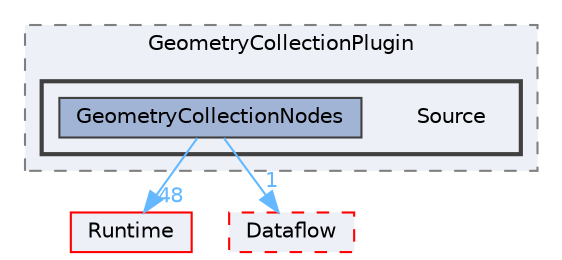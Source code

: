 digraph "Source"
{
 // INTERACTIVE_SVG=YES
 // LATEX_PDF_SIZE
  bgcolor="transparent";
  edge [fontname=Helvetica,fontsize=10,labelfontname=Helvetica,labelfontsize=10];
  node [fontname=Helvetica,fontsize=10,shape=box,height=0.2,width=0.4];
  compound=true
  subgraph clusterdir_f60694730cf1e2e6c99bbe5528f7971c {
    graph [ bgcolor="#edf0f7", pencolor="grey50", label="GeometryCollectionPlugin", fontname=Helvetica,fontsize=10 style="filled,dashed", URL="dir_f60694730cf1e2e6c99bbe5528f7971c.html",tooltip=""]
  subgraph clusterdir_5ce624ae67e5dcc6fb36ae6de788c9ed {
    graph [ bgcolor="#edf0f7", pencolor="grey25", label="", fontname=Helvetica,fontsize=10 style="filled,bold", URL="dir_5ce624ae67e5dcc6fb36ae6de788c9ed.html",tooltip=""]
    dir_5ce624ae67e5dcc6fb36ae6de788c9ed [shape=plaintext, label="Source"];
  dir_c3eaed0d95bfde6b399953d4948f797e [label="GeometryCollectionNodes", fillcolor="#a2b4d6", color="grey25", style="filled", URL="dir_c3eaed0d95bfde6b399953d4948f797e.html",tooltip=""];
  }
  }
  dir_7536b172fbd480bfd146a1b1acd6856b [label="Runtime", fillcolor="#edf0f7", color="red", style="filled", URL="dir_7536b172fbd480bfd146a1b1acd6856b.html",tooltip=""];
  dir_c96fe8a71ddbb55ed789d1d772dd61a4 [label="Dataflow", fillcolor="#edf0f7", color="red", style="filled,dashed", URL="dir_c96fe8a71ddbb55ed789d1d772dd61a4.html",tooltip=""];
  dir_c3eaed0d95bfde6b399953d4948f797e->dir_7536b172fbd480bfd146a1b1acd6856b [headlabel="48", labeldistance=1.5 headhref="dir_000437_000984.html" href="dir_000437_000984.html" color="steelblue1" fontcolor="steelblue1"];
  dir_c3eaed0d95bfde6b399953d4948f797e->dir_c96fe8a71ddbb55ed789d1d772dd61a4 [headlabel="1", labeldistance=1.5 headhref="dir_000437_000286.html" href="dir_000437_000286.html" color="steelblue1" fontcolor="steelblue1"];
}
